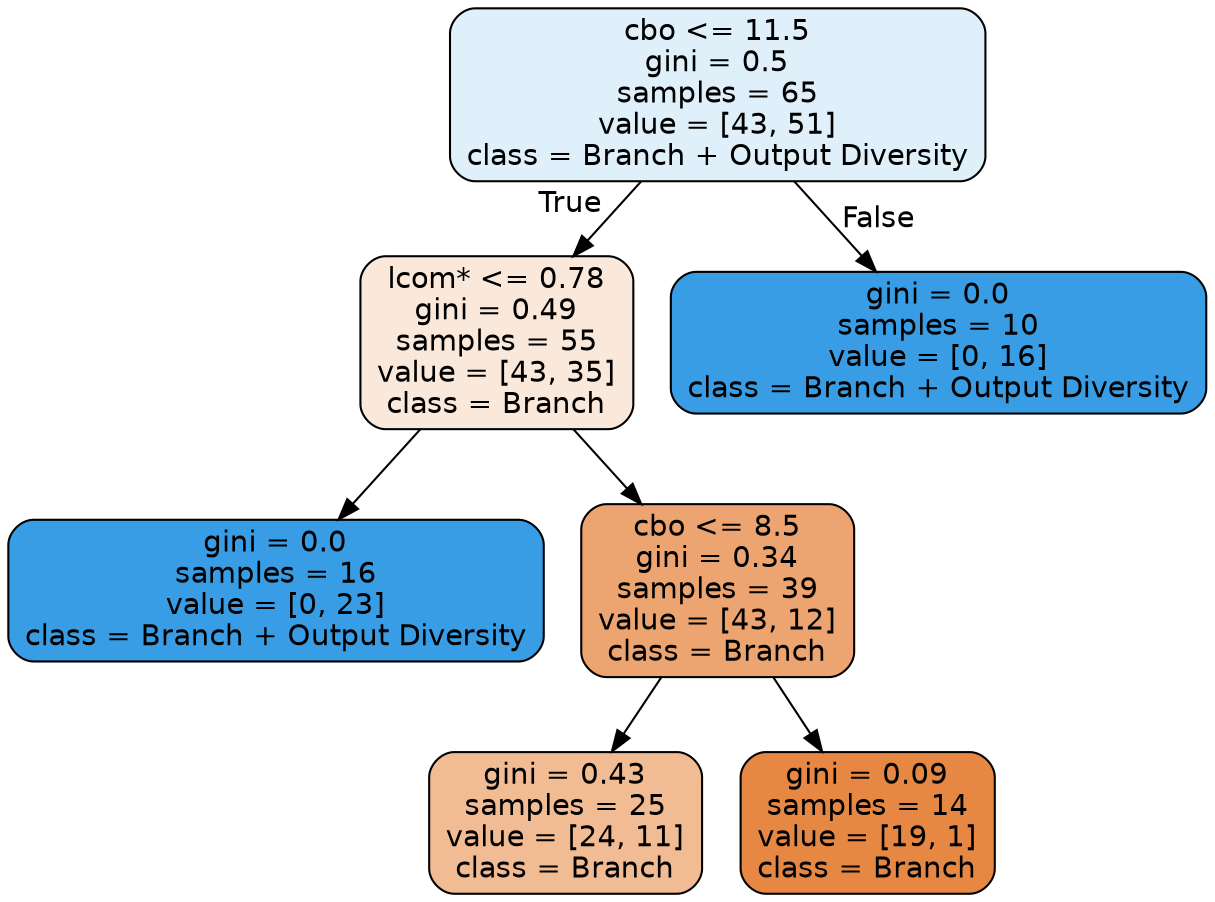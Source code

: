 digraph Tree {
node [shape=box, style="filled, rounded", color="black", fontname="helvetica"] ;
edge [fontname="helvetica"] ;
0 [label="cbo <= 11.5\ngini = 0.5\nsamples = 65\nvalue = [43, 51]\nclass = Branch + Output Diversity", fillcolor="#e0f0fb"] ;
1 [label="lcom* <= 0.78\ngini = 0.49\nsamples = 55\nvalue = [43, 35]\nclass = Branch", fillcolor="#fae8da"] ;
0 -> 1 [labeldistance=2.5, labelangle=45, headlabel="True"] ;
2 [label="gini = 0.0\nsamples = 16\nvalue = [0, 23]\nclass = Branch + Output Diversity", fillcolor="#399de5"] ;
1 -> 2 ;
3 [label="cbo <= 8.5\ngini = 0.34\nsamples = 39\nvalue = [43, 12]\nclass = Branch", fillcolor="#eca470"] ;
1 -> 3 ;
4 [label="gini = 0.43\nsamples = 25\nvalue = [24, 11]\nclass = Branch", fillcolor="#f1bb94"] ;
3 -> 4 ;
5 [label="gini = 0.09\nsamples = 14\nvalue = [19, 1]\nclass = Branch", fillcolor="#e68843"] ;
3 -> 5 ;
6 [label="gini = 0.0\nsamples = 10\nvalue = [0, 16]\nclass = Branch + Output Diversity", fillcolor="#399de5"] ;
0 -> 6 [labeldistance=2.5, labelangle=-45, headlabel="False"] ;
}